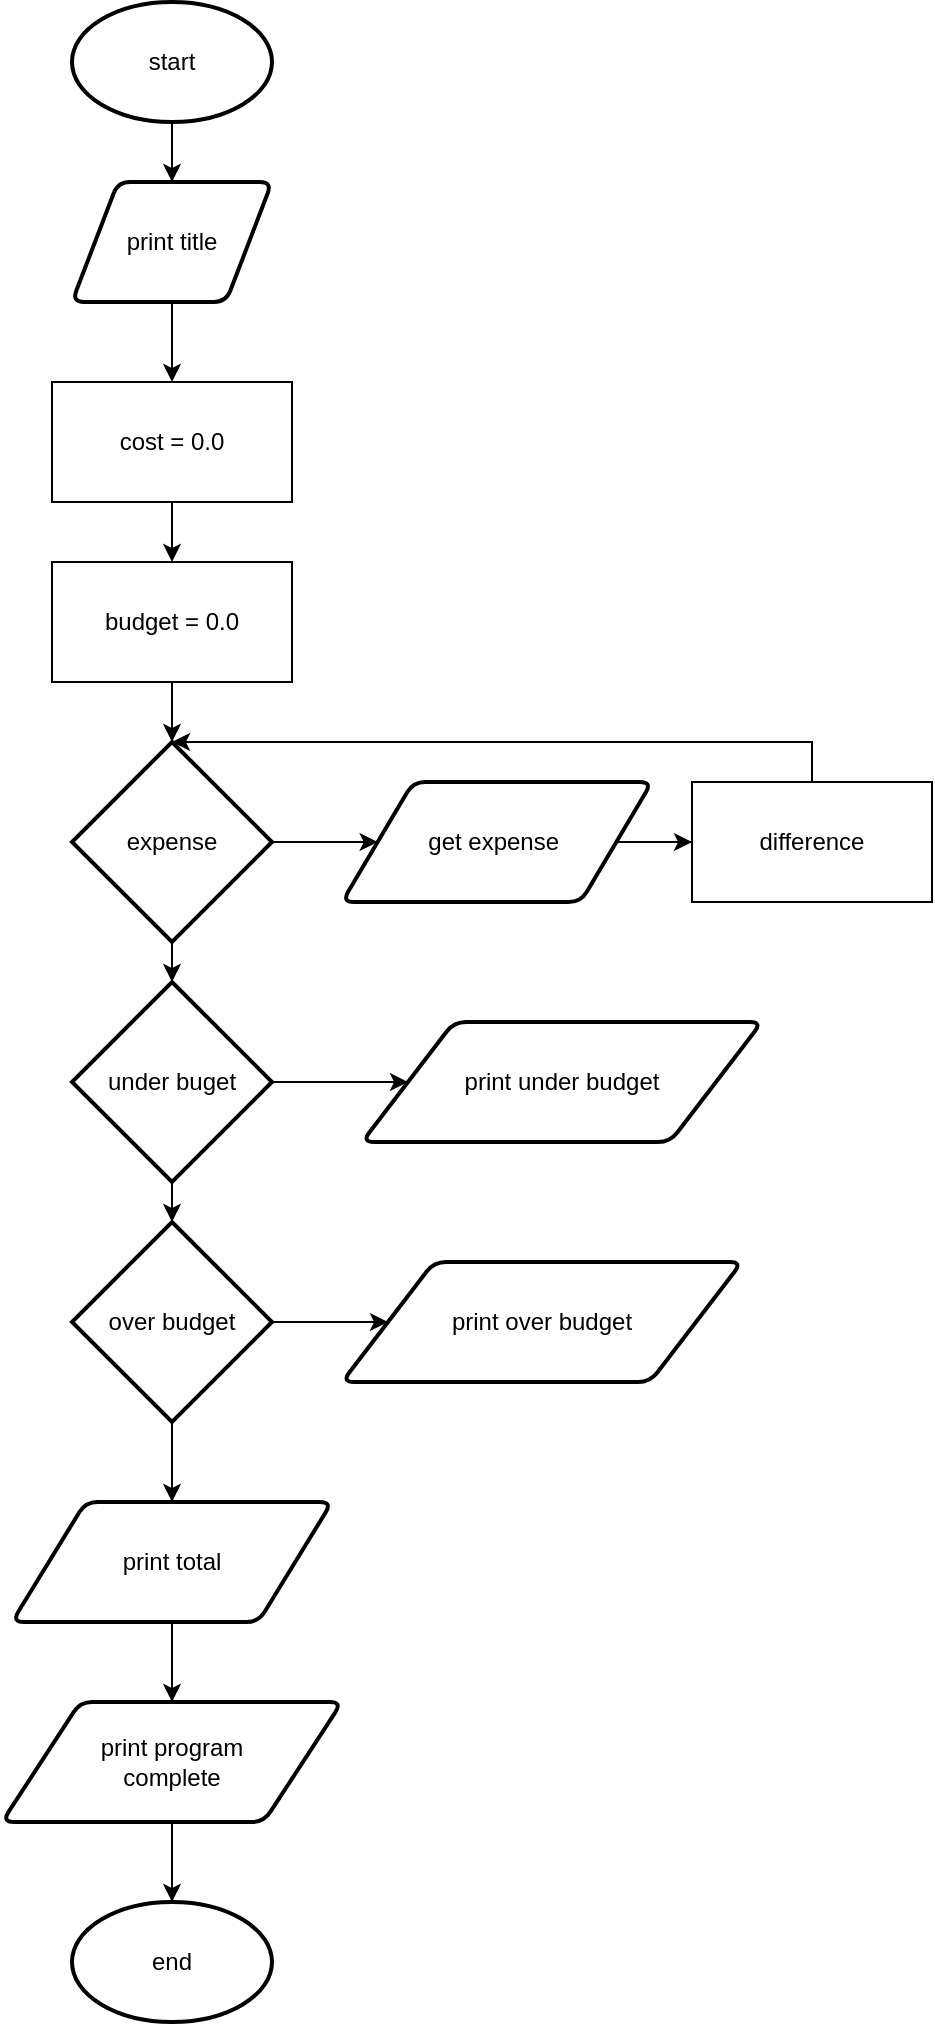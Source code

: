 <mxfile version="15.3.7"><diagram id="rzSodYPeGLO8oFmf_Lwy" name="Page-1"><mxGraphModel dx="780" dy="1111" grid="1" gridSize="10" guides="1" tooltips="1" connect="1" arrows="1" fold="1" page="1" pageScale="1" pageWidth="850" pageHeight="1100" math="0" shadow="0"><root><mxCell id="0"/><mxCell id="1" parent="0"/><mxCell id="RIo6r1fAKUyaXYLKKFib-1" value="end" style="strokeWidth=2;html=1;shape=mxgraph.flowchart.start_1;whiteSpace=wrap;" vertex="1" parent="1"><mxGeometry x="70" y="970" width="100" height="60" as="geometry"/></mxCell><mxCell id="RIo6r1fAKUyaXYLKKFib-17" value="" style="edgeStyle=orthogonalEdgeStyle;rounded=0;orthogonalLoop=1;jettySize=auto;html=1;" edge="1" parent="1" source="RIo6r1fAKUyaXYLKKFib-2" target="RIo6r1fAKUyaXYLKKFib-6"><mxGeometry relative="1" as="geometry"/></mxCell><mxCell id="RIo6r1fAKUyaXYLKKFib-2" value="start" style="strokeWidth=2;html=1;shape=mxgraph.flowchart.start_1;whiteSpace=wrap;" vertex="1" parent="1"><mxGeometry x="70" y="20" width="100" height="60" as="geometry"/></mxCell><mxCell id="RIo6r1fAKUyaXYLKKFib-20" value="" style="edgeStyle=orthogonalEdgeStyle;rounded=0;orthogonalLoop=1;jettySize=auto;html=1;" edge="1" parent="1" source="RIo6r1fAKUyaXYLKKFib-3" target="RIo6r1fAKUyaXYLKKFib-1"><mxGeometry relative="1" as="geometry"/></mxCell><mxCell id="RIo6r1fAKUyaXYLKKFib-3" value="&lt;div&gt;print program &lt;br&gt;&lt;/div&gt;&lt;div&gt;complete&lt;br&gt;&lt;/div&gt;" style="shape=parallelogram;html=1;strokeWidth=2;perimeter=parallelogramPerimeter;whiteSpace=wrap;rounded=1;arcSize=12;size=0.23;" vertex="1" parent="1"><mxGeometry x="35" y="870" width="170" height="60" as="geometry"/></mxCell><mxCell id="RIo6r1fAKUyaXYLKKFib-36" value="" style="edgeStyle=orthogonalEdgeStyle;rounded=0;orthogonalLoop=1;jettySize=auto;html=1;" edge="1" parent="1" source="RIo6r1fAKUyaXYLKKFib-4" target="RIo6r1fAKUyaXYLKKFib-3"><mxGeometry relative="1" as="geometry"/></mxCell><mxCell id="RIo6r1fAKUyaXYLKKFib-4" value="print total" style="shape=parallelogram;html=1;strokeWidth=2;perimeter=parallelogramPerimeter;whiteSpace=wrap;rounded=1;arcSize=12;size=0.23;" vertex="1" parent="1"><mxGeometry x="40" y="770" width="160" height="60" as="geometry"/></mxCell><mxCell id="RIo6r1fAKUyaXYLKKFib-12" value="" style="edgeStyle=orthogonalEdgeStyle;rounded=0;orthogonalLoop=1;jettySize=auto;html=1;" edge="1" parent="1" source="RIo6r1fAKUyaXYLKKFib-5" target="RIo6r1fAKUyaXYLKKFib-10"><mxGeometry relative="1" as="geometry"/></mxCell><mxCell id="RIo6r1fAKUyaXYLKKFib-5" value="get expense&amp;nbsp; " style="shape=parallelogram;html=1;strokeWidth=2;perimeter=parallelogramPerimeter;whiteSpace=wrap;rounded=1;arcSize=12;size=0.23;" vertex="1" parent="1"><mxGeometry x="205" y="410" width="155" height="60" as="geometry"/></mxCell><mxCell id="RIo6r1fAKUyaXYLKKFib-16" value="" style="edgeStyle=orthogonalEdgeStyle;rounded=0;orthogonalLoop=1;jettySize=auto;html=1;" edge="1" parent="1" source="RIo6r1fAKUyaXYLKKFib-6" target="RIo6r1fAKUyaXYLKKFib-7"><mxGeometry relative="1" as="geometry"/></mxCell><mxCell id="RIo6r1fAKUyaXYLKKFib-6" value="print title" style="shape=parallelogram;html=1;strokeWidth=2;perimeter=parallelogramPerimeter;whiteSpace=wrap;rounded=1;arcSize=12;size=0.23;" vertex="1" parent="1"><mxGeometry x="70" y="110" width="100" height="60" as="geometry"/></mxCell><mxCell id="RIo6r1fAKUyaXYLKKFib-15" value="" style="edgeStyle=orthogonalEdgeStyle;rounded=0;orthogonalLoop=1;jettySize=auto;html=1;" edge="1" parent="1" source="RIo6r1fAKUyaXYLKKFib-7" target="RIo6r1fAKUyaXYLKKFib-8"><mxGeometry relative="1" as="geometry"/></mxCell><mxCell id="RIo6r1fAKUyaXYLKKFib-7" value="cost = 0.0" style="rounded=0;whiteSpace=wrap;html=1;" vertex="1" parent="1"><mxGeometry x="60" y="210" width="120" height="60" as="geometry"/></mxCell><mxCell id="RIo6r1fAKUyaXYLKKFib-14" value="" style="edgeStyle=orthogonalEdgeStyle;rounded=0;orthogonalLoop=1;jettySize=auto;html=1;" edge="1" parent="1" source="RIo6r1fAKUyaXYLKKFib-8" target="RIo6r1fAKUyaXYLKKFib-9"><mxGeometry relative="1" as="geometry"/></mxCell><mxCell id="RIo6r1fAKUyaXYLKKFib-8" value="budget = 0.0" style="rounded=0;whiteSpace=wrap;html=1;" vertex="1" parent="1"><mxGeometry x="60" y="300" width="120" height="60" as="geometry"/></mxCell><mxCell id="RIo6r1fAKUyaXYLKKFib-11" value="" style="edgeStyle=orthogonalEdgeStyle;rounded=0;orthogonalLoop=1;jettySize=auto;html=1;" edge="1" parent="1" source="RIo6r1fAKUyaXYLKKFib-9" target="RIo6r1fAKUyaXYLKKFib-5"><mxGeometry relative="1" as="geometry"/></mxCell><mxCell id="RIo6r1fAKUyaXYLKKFib-22" value="" style="edgeStyle=orthogonalEdgeStyle;rounded=0;orthogonalLoop=1;jettySize=auto;html=1;" edge="1" parent="1" source="RIo6r1fAKUyaXYLKKFib-9" target="RIo6r1fAKUyaXYLKKFib-21"><mxGeometry relative="1" as="geometry"/></mxCell><mxCell id="RIo6r1fAKUyaXYLKKFib-9" value="expense " style="strokeWidth=2;html=1;shape=mxgraph.flowchart.decision;whiteSpace=wrap;" vertex="1" parent="1"><mxGeometry x="70" y="390" width="100" height="100" as="geometry"/></mxCell><mxCell id="RIo6r1fAKUyaXYLKKFib-13" style="edgeStyle=orthogonalEdgeStyle;rounded=0;orthogonalLoop=1;jettySize=auto;html=1;entryX=0.5;entryY=0;entryDx=0;entryDy=0;entryPerimeter=0;exitX=0.5;exitY=0;exitDx=0;exitDy=0;" edge="1" parent="1" source="RIo6r1fAKUyaXYLKKFib-10" target="RIo6r1fAKUyaXYLKKFib-9"><mxGeometry relative="1" as="geometry"><mxPoint x="598.04" y="408.02" as="sourcePoint"/><Array as="points"><mxPoint x="440" y="390"/></Array></mxGeometry></mxCell><mxCell id="RIo6r1fAKUyaXYLKKFib-10" value="difference " style="rounded=0;whiteSpace=wrap;html=1;" vertex="1" parent="1"><mxGeometry x="380" y="410" width="120" height="60" as="geometry"/></mxCell><mxCell id="RIo6r1fAKUyaXYLKKFib-25" value="" style="edgeStyle=orthogonalEdgeStyle;rounded=0;orthogonalLoop=1;jettySize=auto;html=1;" edge="1" parent="1" source="RIo6r1fAKUyaXYLKKFib-21" target="RIo6r1fAKUyaXYLKKFib-24"><mxGeometry relative="1" as="geometry"/></mxCell><mxCell id="RIo6r1fAKUyaXYLKKFib-27" value="" style="edgeStyle=orthogonalEdgeStyle;rounded=0;orthogonalLoop=1;jettySize=auto;html=1;" edge="1" parent="1" source="RIo6r1fAKUyaXYLKKFib-21" target="RIo6r1fAKUyaXYLKKFib-28"><mxGeometry relative="1" as="geometry"><mxPoint x="250" y="560" as="targetPoint"/></mxGeometry></mxCell><mxCell id="RIo6r1fAKUyaXYLKKFib-21" value="under buget" style="strokeWidth=2;html=1;shape=mxgraph.flowchart.decision;whiteSpace=wrap;" vertex="1" parent="1"><mxGeometry x="70" y="510" width="100" height="100" as="geometry"/></mxCell><mxCell id="RIo6r1fAKUyaXYLKKFib-23" style="edgeStyle=orthogonalEdgeStyle;rounded=0;orthogonalLoop=1;jettySize=auto;html=1;exitX=0.5;exitY=1;exitDx=0;exitDy=0;" edge="1" parent="1" source="RIo6r1fAKUyaXYLKKFib-7" target="RIo6r1fAKUyaXYLKKFib-7"><mxGeometry relative="1" as="geometry"/></mxCell><mxCell id="RIo6r1fAKUyaXYLKKFib-30" value="" style="edgeStyle=orthogonalEdgeStyle;rounded=0;orthogonalLoop=1;jettySize=auto;html=1;" edge="1" parent="1" source="RIo6r1fAKUyaXYLKKFib-24" target="RIo6r1fAKUyaXYLKKFib-29"><mxGeometry relative="1" as="geometry"/></mxCell><mxCell id="RIo6r1fAKUyaXYLKKFib-35" value="" style="edgeStyle=orthogonalEdgeStyle;rounded=0;orthogonalLoop=1;jettySize=auto;html=1;" edge="1" parent="1" source="RIo6r1fAKUyaXYLKKFib-24" target="RIo6r1fAKUyaXYLKKFib-4"><mxGeometry relative="1" as="geometry"/></mxCell><mxCell id="RIo6r1fAKUyaXYLKKFib-24" value="over budget" style="strokeWidth=2;html=1;shape=mxgraph.flowchart.decision;whiteSpace=wrap;" vertex="1" parent="1"><mxGeometry x="70" y="630" width="100" height="100" as="geometry"/></mxCell><mxCell id="RIo6r1fAKUyaXYLKKFib-28" value="print under budget" style="shape=parallelogram;html=1;strokeWidth=2;perimeter=parallelogramPerimeter;whiteSpace=wrap;rounded=1;arcSize=12;size=0.23;" vertex="1" parent="1"><mxGeometry x="215" y="530" width="200" height="60" as="geometry"/></mxCell><mxCell id="RIo6r1fAKUyaXYLKKFib-29" value="print over budget" style="shape=parallelogram;html=1;strokeWidth=2;perimeter=parallelogramPerimeter;whiteSpace=wrap;rounded=1;arcSize=12;size=0.23;" vertex="1" parent="1"><mxGeometry x="205" y="650" width="200" height="60" as="geometry"/></mxCell></root></mxGraphModel></diagram></mxfile>